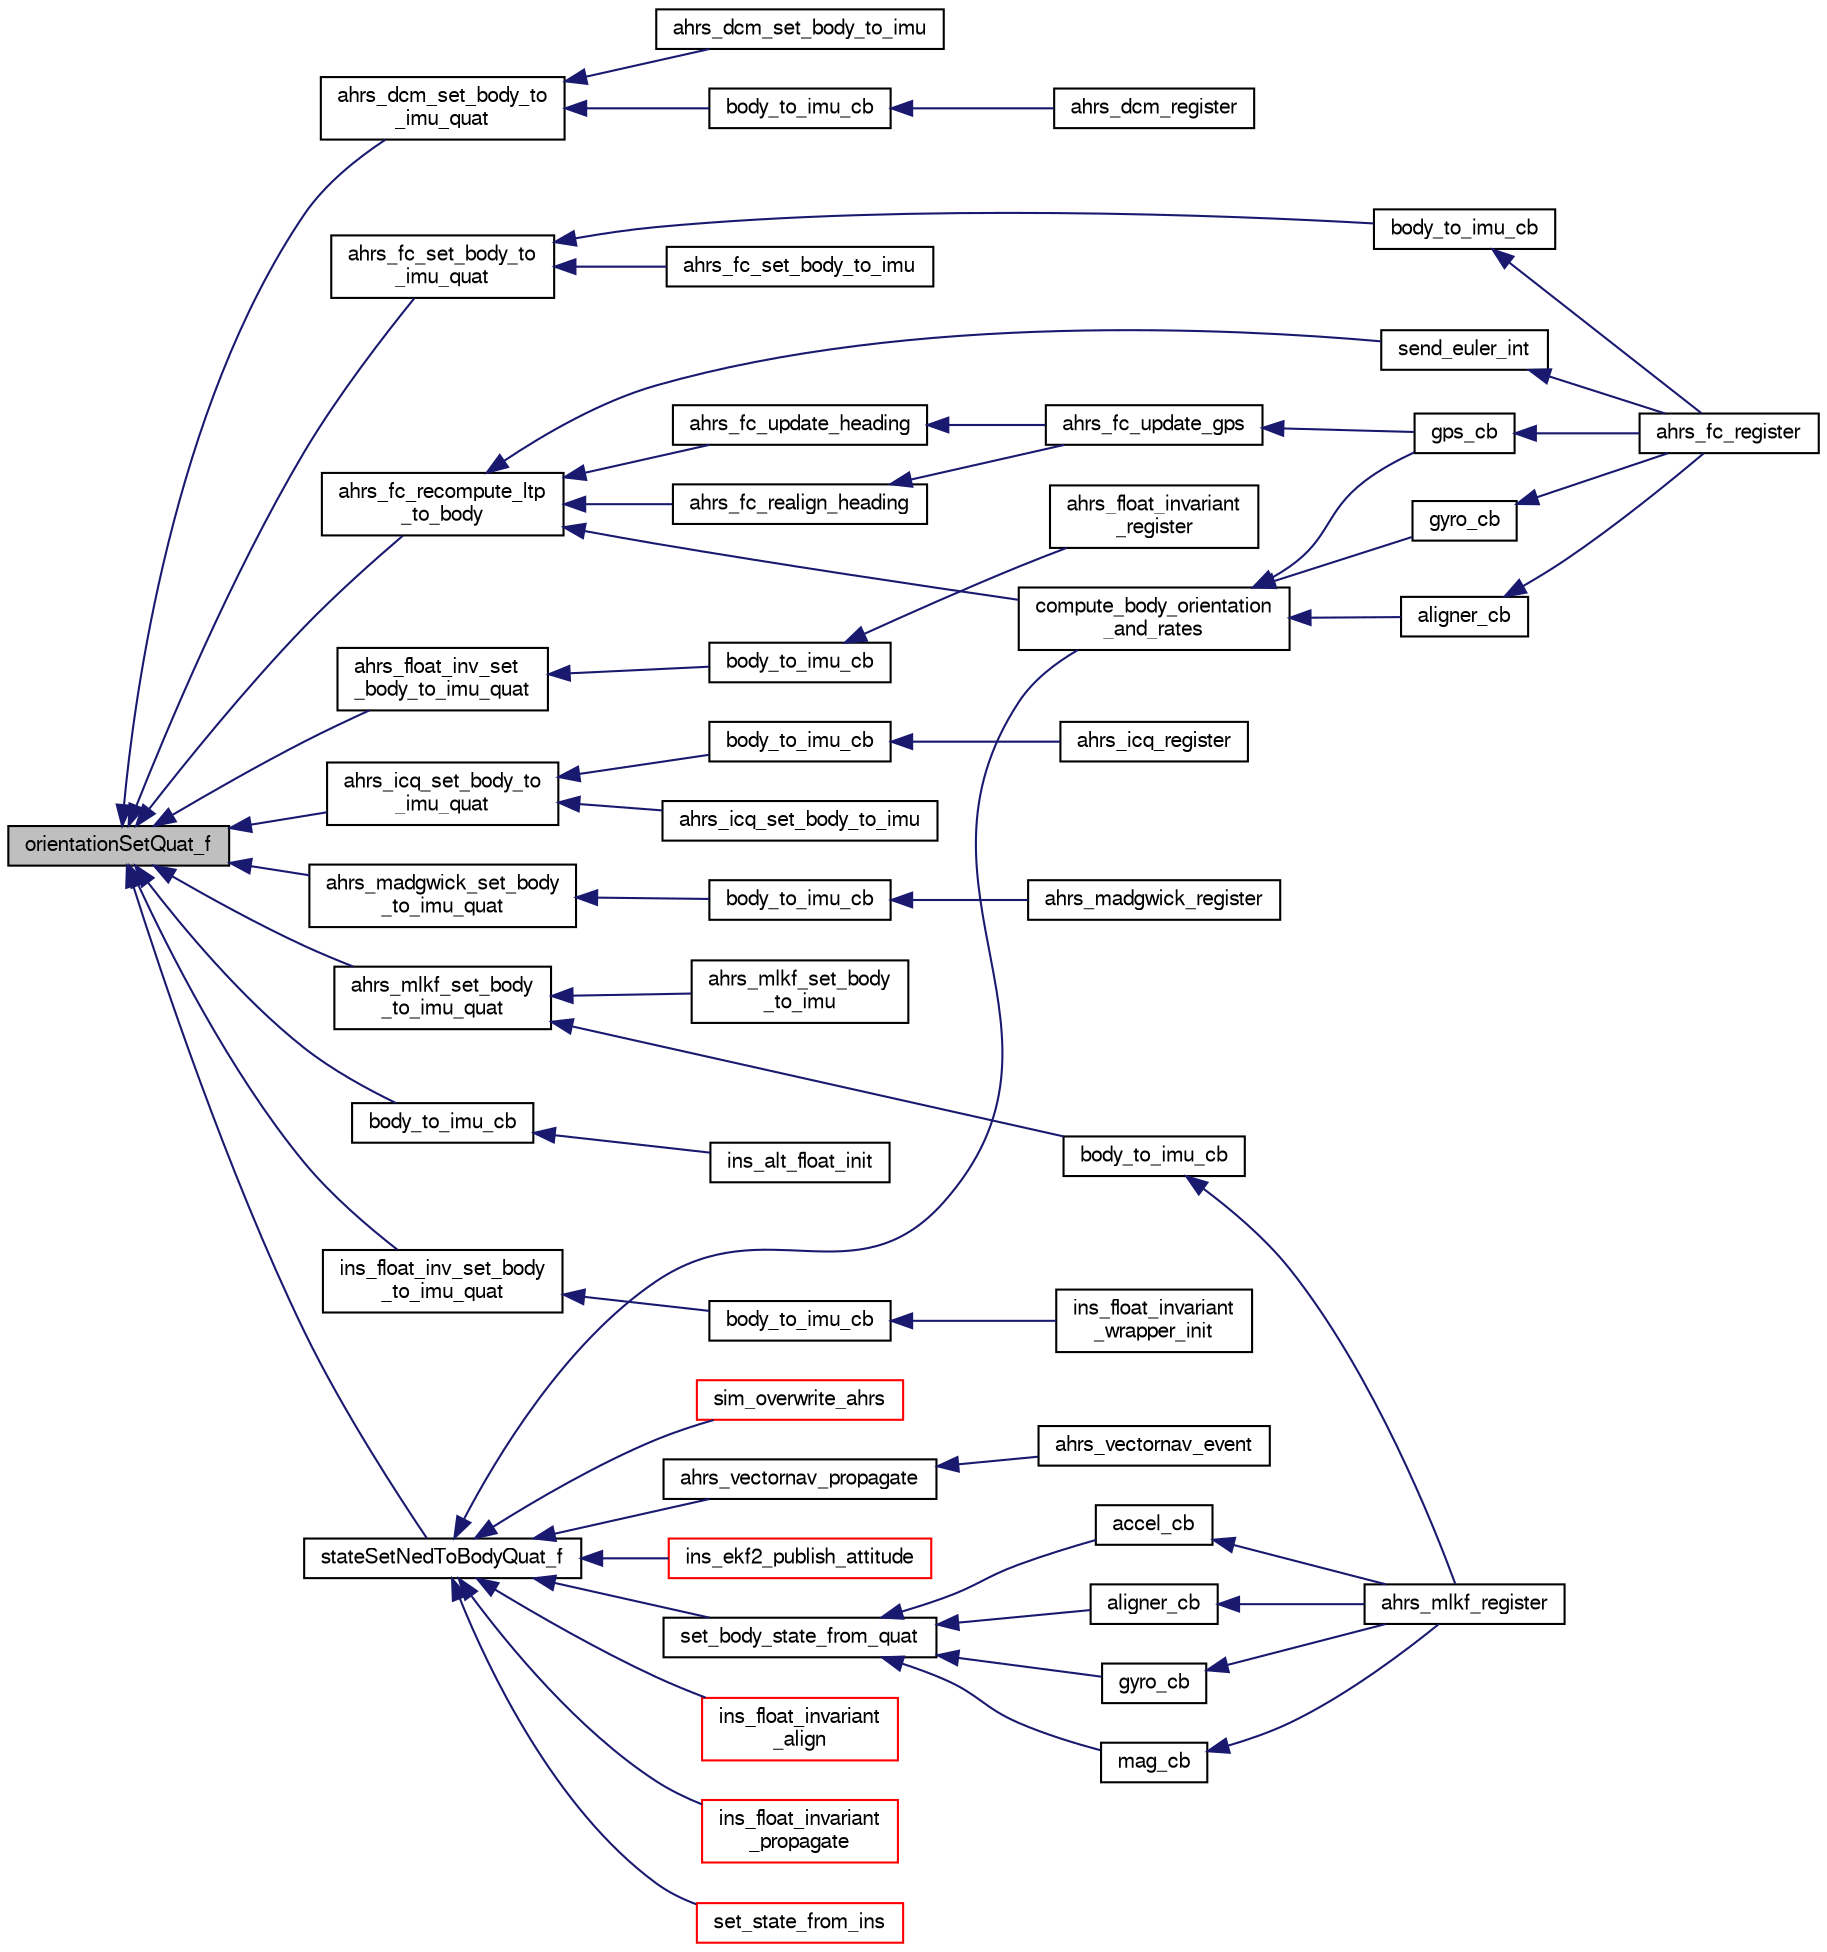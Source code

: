 digraph "orientationSetQuat_f"
{
  edge [fontname="FreeSans",fontsize="10",labelfontname="FreeSans",labelfontsize="10"];
  node [fontname="FreeSans",fontsize="10",shape=record];
  rankdir="LR";
  Node1 [label="orientationSetQuat_f",height=0.2,width=0.4,color="black", fillcolor="grey75", style="filled", fontcolor="black"];
  Node1 -> Node2 [dir="back",color="midnightblue",fontsize="10",style="solid",fontname="FreeSans"];
  Node2 [label="ahrs_dcm_set_body_to\l_imu_quat",height=0.2,width=0.4,color="black", fillcolor="white", style="filled",URL="$ahrs__float__dcm_8h.html#afe8393fd937ef9065e871dc5623510f2"];
  Node2 -> Node3 [dir="back",color="midnightblue",fontsize="10",style="solid",fontname="FreeSans"];
  Node3 [label="ahrs_dcm_set_body_to_imu",height=0.2,width=0.4,color="black", fillcolor="white", style="filled",URL="$ahrs__float__dcm_8h.html#a7f3247a388db0709627a935f09a7b406"];
  Node2 -> Node4 [dir="back",color="midnightblue",fontsize="10",style="solid",fontname="FreeSans"];
  Node4 [label="body_to_imu_cb",height=0.2,width=0.4,color="black", fillcolor="white", style="filled",URL="$ahrs__float__dcm__wrapper_8c.html#ab5f6300c213088a4ea0598baafb5e736"];
  Node4 -> Node5 [dir="back",color="midnightblue",fontsize="10",style="solid",fontname="FreeSans"];
  Node5 [label="ahrs_dcm_register",height=0.2,width=0.4,color="black", fillcolor="white", style="filled",URL="$ahrs__float__dcm__wrapper_8h.html#a18235ffdb70868861d5424fe8c4bafa5"];
  Node1 -> Node6 [dir="back",color="midnightblue",fontsize="10",style="solid",fontname="FreeSans"];
  Node6 [label="ahrs_fc_recompute_ltp\l_to_body",height=0.2,width=0.4,color="black", fillcolor="white", style="filled",URL="$ahrs__float__cmpl_8h.html#a9a73bda8896ecb4c0faaf991834393ed"];
  Node6 -> Node7 [dir="back",color="midnightblue",fontsize="10",style="solid",fontname="FreeSans"];
  Node7 [label="ahrs_fc_realign_heading",height=0.2,width=0.4,color="black", fillcolor="white", style="filled",URL="$ahrs__float__cmpl_8h.html#aaabc7dc5bd1a6623dfd6b6642badcb1c",tooltip="Hard reset yaw to a heading. "];
  Node7 -> Node8 [dir="back",color="midnightblue",fontsize="10",style="solid",fontname="FreeSans"];
  Node8 [label="ahrs_fc_update_gps",height=0.2,width=0.4,color="black", fillcolor="white", style="filled",URL="$ahrs__float__cmpl_8h.html#ad866a4c74ddf87b458a8cadc7a002ef2"];
  Node8 -> Node9 [dir="back",color="midnightblue",fontsize="10",style="solid",fontname="FreeSans"];
  Node9 [label="gps_cb",height=0.2,width=0.4,color="black", fillcolor="white", style="filled",URL="$ahrs__float__cmpl__wrapper_8c.html#a1c1656ce80fe1f1ad49fea691164dbf8"];
  Node9 -> Node10 [dir="back",color="midnightblue",fontsize="10",style="solid",fontname="FreeSans"];
  Node10 [label="ahrs_fc_register",height=0.2,width=0.4,color="black", fillcolor="white", style="filled",URL="$ahrs__float__cmpl__wrapper_8h.html#aa47cd2e2f95362dd732bac1f275344e0"];
  Node6 -> Node11 [dir="back",color="midnightblue",fontsize="10",style="solid",fontname="FreeSans"];
  Node11 [label="ahrs_fc_update_heading",height=0.2,width=0.4,color="black", fillcolor="white", style="filled",URL="$ahrs__float__cmpl_8h.html#aebdc25e0d7025b98b96153d54e2b29c1",tooltip="Update yaw based on a heading measurement. "];
  Node11 -> Node8 [dir="back",color="midnightblue",fontsize="10",style="solid",fontname="FreeSans"];
  Node6 -> Node12 [dir="back",color="midnightblue",fontsize="10",style="solid",fontname="FreeSans"];
  Node12 [label="compute_body_orientation\l_and_rates",height=0.2,width=0.4,color="black", fillcolor="white", style="filled",URL="$ahrs__float__cmpl__wrapper_8c.html#a2e90a05e5a4ca369d0308bb72e68171d",tooltip="Compute body orientation and rates from imu orientation and rates. "];
  Node12 -> Node13 [dir="back",color="midnightblue",fontsize="10",style="solid",fontname="FreeSans"];
  Node13 [label="aligner_cb",height=0.2,width=0.4,color="black", fillcolor="white", style="filled",URL="$ahrs__float__cmpl__wrapper_8c.html#abb508f672663ab1485eae5b9e1799f21"];
  Node13 -> Node10 [dir="back",color="midnightblue",fontsize="10",style="solid",fontname="FreeSans"];
  Node12 -> Node9 [dir="back",color="midnightblue",fontsize="10",style="solid",fontname="FreeSans"];
  Node12 -> Node14 [dir="back",color="midnightblue",fontsize="10",style="solid",fontname="FreeSans"];
  Node14 [label="gyro_cb",height=0.2,width=0.4,color="black", fillcolor="white", style="filled",URL="$ahrs__float__cmpl__wrapper_8c.html#a47e1ea35fdb43af72537c6c9f38b889d"];
  Node14 -> Node10 [dir="back",color="midnightblue",fontsize="10",style="solid",fontname="FreeSans"];
  Node6 -> Node15 [dir="back",color="midnightblue",fontsize="10",style="solid",fontname="FreeSans"];
  Node15 [label="send_euler_int",height=0.2,width=0.4,color="black", fillcolor="white", style="filled",URL="$ahrs__float__cmpl__wrapper_8c.html#aaa9860c134b8f393c70b5c0f9ac9543a"];
  Node15 -> Node10 [dir="back",color="midnightblue",fontsize="10",style="solid",fontname="FreeSans"];
  Node1 -> Node16 [dir="back",color="midnightblue",fontsize="10",style="solid",fontname="FreeSans"];
  Node16 [label="ahrs_fc_set_body_to\l_imu_quat",height=0.2,width=0.4,color="black", fillcolor="white", style="filled",URL="$ahrs__float__cmpl_8h.html#af7031b11bbdd78128a0f654b1e95aeec"];
  Node16 -> Node17 [dir="back",color="midnightblue",fontsize="10",style="solid",fontname="FreeSans"];
  Node17 [label="ahrs_fc_set_body_to_imu",height=0.2,width=0.4,color="black", fillcolor="white", style="filled",URL="$ahrs__float__cmpl_8h.html#abcc12ae7ea66597015282905a669d8e6"];
  Node16 -> Node18 [dir="back",color="midnightblue",fontsize="10",style="solid",fontname="FreeSans"];
  Node18 [label="body_to_imu_cb",height=0.2,width=0.4,color="black", fillcolor="white", style="filled",URL="$ahrs__float__cmpl__wrapper_8c.html#ab5f6300c213088a4ea0598baafb5e736"];
  Node18 -> Node10 [dir="back",color="midnightblue",fontsize="10",style="solid",fontname="FreeSans"];
  Node1 -> Node19 [dir="back",color="midnightblue",fontsize="10",style="solid",fontname="FreeSans"];
  Node19 [label="ahrs_float_inv_set\l_body_to_imu_quat",height=0.2,width=0.4,color="black", fillcolor="white", style="filled",URL="$ahrs__float__invariant_8h.html#a5d42aa512bbdfec115ec173eec6de40d"];
  Node19 -> Node20 [dir="back",color="midnightblue",fontsize="10",style="solid",fontname="FreeSans"];
  Node20 [label="body_to_imu_cb",height=0.2,width=0.4,color="black", fillcolor="white", style="filled",URL="$ahrs__float__invariant__wrapper_8c.html#ab5f6300c213088a4ea0598baafb5e736"];
  Node20 -> Node21 [dir="back",color="midnightblue",fontsize="10",style="solid",fontname="FreeSans"];
  Node21 [label="ahrs_float_invariant\l_register",height=0.2,width=0.4,color="black", fillcolor="white", style="filled",URL="$ahrs__float__invariant__wrapper_8h.html#af929b6f9cb8695819d29bdacca1f24f0"];
  Node1 -> Node22 [dir="back",color="midnightblue",fontsize="10",style="solid",fontname="FreeSans"];
  Node22 [label="ahrs_icq_set_body_to\l_imu_quat",height=0.2,width=0.4,color="black", fillcolor="white", style="filled",URL="$ahrs__int__cmpl__quat_8h.html#af4f86e2321466fd50aae62120f20eae4"];
  Node22 -> Node23 [dir="back",color="midnightblue",fontsize="10",style="solid",fontname="FreeSans"];
  Node23 [label="ahrs_icq_set_body_to_imu",height=0.2,width=0.4,color="black", fillcolor="white", style="filled",URL="$ahrs__int__cmpl__quat_8h.html#a8e3ef1cad28d70b692c4fce45d291ae8"];
  Node22 -> Node24 [dir="back",color="midnightblue",fontsize="10",style="solid",fontname="FreeSans"];
  Node24 [label="body_to_imu_cb",height=0.2,width=0.4,color="black", fillcolor="white", style="filled",URL="$ahrs__int__cmpl__quat__wrapper_8c.html#ab5f6300c213088a4ea0598baafb5e736"];
  Node24 -> Node25 [dir="back",color="midnightblue",fontsize="10",style="solid",fontname="FreeSans"];
  Node25 [label="ahrs_icq_register",height=0.2,width=0.4,color="black", fillcolor="white", style="filled",URL="$ahrs__int__cmpl__quat__wrapper_8h.html#af71a2cd8d6fabc9373e99e2aeddbbb89"];
  Node1 -> Node26 [dir="back",color="midnightblue",fontsize="10",style="solid",fontname="FreeSans"];
  Node26 [label="ahrs_madgwick_set_body\l_to_imu_quat",height=0.2,width=0.4,color="black", fillcolor="white", style="filled",URL="$ahrs__madgwick_8h.html#a367be3a673bb3ae125af4de7aaf356e8"];
  Node26 -> Node27 [dir="back",color="midnightblue",fontsize="10",style="solid",fontname="FreeSans"];
  Node27 [label="body_to_imu_cb",height=0.2,width=0.4,color="black", fillcolor="white", style="filled",URL="$ahrs__madgwick__wrapper_8c.html#ab5f6300c213088a4ea0598baafb5e736"];
  Node27 -> Node28 [dir="back",color="midnightblue",fontsize="10",style="solid",fontname="FreeSans"];
  Node28 [label="ahrs_madgwick_register",height=0.2,width=0.4,color="black", fillcolor="white", style="filled",URL="$ahrs__madgwick__wrapper_8h.html#aba61b0738249ab4a910d0b8b9c56a897"];
  Node1 -> Node29 [dir="back",color="midnightblue",fontsize="10",style="solid",fontname="FreeSans"];
  Node29 [label="ahrs_mlkf_set_body\l_to_imu_quat",height=0.2,width=0.4,color="black", fillcolor="white", style="filled",URL="$ahrs__float__mlkf_8h.html#a7141f7d6d16d040b38e15c0f3f3fbe47"];
  Node29 -> Node30 [dir="back",color="midnightblue",fontsize="10",style="solid",fontname="FreeSans"];
  Node30 [label="ahrs_mlkf_set_body\l_to_imu",height=0.2,width=0.4,color="black", fillcolor="white", style="filled",URL="$ahrs__float__mlkf_8h.html#a91ca1fddae202f8c91628a150ec45191"];
  Node29 -> Node31 [dir="back",color="midnightblue",fontsize="10",style="solid",fontname="FreeSans"];
  Node31 [label="body_to_imu_cb",height=0.2,width=0.4,color="black", fillcolor="white", style="filled",URL="$ahrs__float__mlkf__wrapper_8c.html#ab5f6300c213088a4ea0598baafb5e736"];
  Node31 -> Node32 [dir="back",color="midnightblue",fontsize="10",style="solid",fontname="FreeSans"];
  Node32 [label="ahrs_mlkf_register",height=0.2,width=0.4,color="black", fillcolor="white", style="filled",URL="$ahrs__float__mlkf__wrapper_8h.html#adf9165ad7440f11e3dae35391f5844d6"];
  Node1 -> Node33 [dir="back",color="midnightblue",fontsize="10",style="solid",fontname="FreeSans"];
  Node33 [label="body_to_imu_cb",height=0.2,width=0.4,color="black", fillcolor="white", style="filled",URL="$ins__alt__float_8c.html#ab5f6300c213088a4ea0598baafb5e736"];
  Node33 -> Node34 [dir="back",color="midnightblue",fontsize="10",style="solid",fontname="FreeSans"];
  Node34 [label="ins_alt_float_init",height=0.2,width=0.4,color="black", fillcolor="white", style="filled",URL="$ins__alt__float_8h.html#addae4691b18806ce2db90c10ef8d7274"];
  Node1 -> Node35 [dir="back",color="midnightblue",fontsize="10",style="solid",fontname="FreeSans"];
  Node35 [label="ins_float_inv_set_body\l_to_imu_quat",height=0.2,width=0.4,color="black", fillcolor="white", style="filled",URL="$ins__float__invariant_8h.html#ad770f4835ea32cfbb8c9ae96100a05e2"];
  Node35 -> Node36 [dir="back",color="midnightblue",fontsize="10",style="solid",fontname="FreeSans"];
  Node36 [label="body_to_imu_cb",height=0.2,width=0.4,color="black", fillcolor="white", style="filled",URL="$ins__float__invariant__wrapper_8c.html#ab5f6300c213088a4ea0598baafb5e736"];
  Node36 -> Node37 [dir="back",color="midnightblue",fontsize="10",style="solid",fontname="FreeSans"];
  Node37 [label="ins_float_invariant\l_wrapper_init",height=0.2,width=0.4,color="black", fillcolor="white", style="filled",URL="$ins__float__invariant__wrapper_8h.html#abd4f3b0fcceec4de92a1ad9a7653c6f3"];
  Node1 -> Node38 [dir="back",color="midnightblue",fontsize="10",style="solid",fontname="FreeSans"];
  Node38 [label="stateSetNedToBodyQuat_f",height=0.2,width=0.4,color="black", fillcolor="white", style="filled",URL="$group__state__attitude.html#ga08c015e6feca07c5c0976f1d2d28c31e",tooltip="Set vehicle body attitude from quaternion (float). "];
  Node38 -> Node12 [dir="back",color="midnightblue",fontsize="10",style="solid",fontname="FreeSans"];
  Node38 -> Node39 [dir="back",color="midnightblue",fontsize="10",style="solid",fontname="FreeSans"];
  Node39 [label="set_body_state_from_quat",height=0.2,width=0.4,color="black", fillcolor="white", style="filled",URL="$ahrs__float__mlkf__wrapper_8c.html#abea8ede7c8ebc5179487d3464ab513bb",tooltip="Compute body orientation and rates from imu orientation and rates. "];
  Node39 -> Node40 [dir="back",color="midnightblue",fontsize="10",style="solid",fontname="FreeSans"];
  Node40 [label="accel_cb",height=0.2,width=0.4,color="black", fillcolor="white", style="filled",URL="$ahrs__float__mlkf__wrapper_8c.html#aacd6b1869f263f90a6f1fbe777a87793"];
  Node40 -> Node32 [dir="back",color="midnightblue",fontsize="10",style="solid",fontname="FreeSans"];
  Node39 -> Node41 [dir="back",color="midnightblue",fontsize="10",style="solid",fontname="FreeSans"];
  Node41 [label="aligner_cb",height=0.2,width=0.4,color="black", fillcolor="white", style="filled",URL="$ahrs__float__mlkf__wrapper_8c.html#abb508f672663ab1485eae5b9e1799f21"];
  Node41 -> Node32 [dir="back",color="midnightblue",fontsize="10",style="solid",fontname="FreeSans"];
  Node39 -> Node42 [dir="back",color="midnightblue",fontsize="10",style="solid",fontname="FreeSans"];
  Node42 [label="gyro_cb",height=0.2,width=0.4,color="black", fillcolor="white", style="filled",URL="$ahrs__float__mlkf__wrapper_8c.html#a47e1ea35fdb43af72537c6c9f38b889d"];
  Node42 -> Node32 [dir="back",color="midnightblue",fontsize="10",style="solid",fontname="FreeSans"];
  Node39 -> Node43 [dir="back",color="midnightblue",fontsize="10",style="solid",fontname="FreeSans"];
  Node43 [label="mag_cb",height=0.2,width=0.4,color="black", fillcolor="white", style="filled",URL="$ahrs__float__mlkf__wrapper_8c.html#a49cc1e545848b85016af530049991c02"];
  Node43 -> Node32 [dir="back",color="midnightblue",fontsize="10",style="solid",fontname="FreeSans"];
  Node38 -> Node44 [dir="back",color="midnightblue",fontsize="10",style="solid",fontname="FreeSans"];
  Node44 [label="ahrs_vectornav_propagate",height=0.2,width=0.4,color="black", fillcolor="white", style="filled",URL="$ahrs__vectornav_8h.html#a372720f51165cb35510d524d12881555",tooltip="Read received data. "];
  Node44 -> Node45 [dir="back",color="midnightblue",fontsize="10",style="solid",fontname="FreeSans"];
  Node45 [label="ahrs_vectornav_event",height=0.2,width=0.4,color="black", fillcolor="white", style="filled",URL="$ahrs__vectornav_8h.html#a36bc2168f7e5f7d7a416978206b62098",tooltip="Event handling for Vectornav. "];
  Node38 -> Node46 [dir="back",color="midnightblue",fontsize="10",style="solid",fontname="FreeSans"];
  Node46 [label="ins_ekf2_publish_attitude",height=0.2,width=0.4,color="red", fillcolor="white", style="filled",URL="$ins__ekf2_8cpp.html#ad0d967646b2cb048323e8545662428ed",tooltip="Publish the attitude and get the new state Directly called after a succeslfull gyro+accel reading..."];
  Node38 -> Node47 [dir="back",color="midnightblue",fontsize="10",style="solid",fontname="FreeSans"];
  Node47 [label="ins_float_invariant\l_align",height=0.2,width=0.4,color="red", fillcolor="white", style="filled",URL="$ins__float__invariant_8h.html#a20f38b74cafe0e2f82412fe7a66dc806"];
  Node38 -> Node48 [dir="back",color="midnightblue",fontsize="10",style="solid",fontname="FreeSans"];
  Node48 [label="ins_float_invariant\l_propagate",height=0.2,width=0.4,color="red", fillcolor="white", style="filled",URL="$ins__float__invariant_8h.html#a3295f5f304de90dd15c0465967c3b89f"];
  Node38 -> Node49 [dir="back",color="midnightblue",fontsize="10",style="solid",fontname="FreeSans"];
  Node49 [label="set_state_from_ins",height=0.2,width=0.4,color="red", fillcolor="white", style="filled",URL="$ins__mekf__wind__wrapper_8c.html#a83584ab974d0141a5807832d8d5f907a",tooltip="update state interface "];
  Node38 -> Node50 [dir="back",color="midnightblue",fontsize="10",style="solid",fontname="FreeSans"];
  Node50 [label="sim_overwrite_ahrs",height=0.2,width=0.4,color="red", fillcolor="white", style="filled",URL="$nps__autopilot__fixedwing_8c.html#abf3277c5d8e757db78d1d7d84cac144f"];
}
